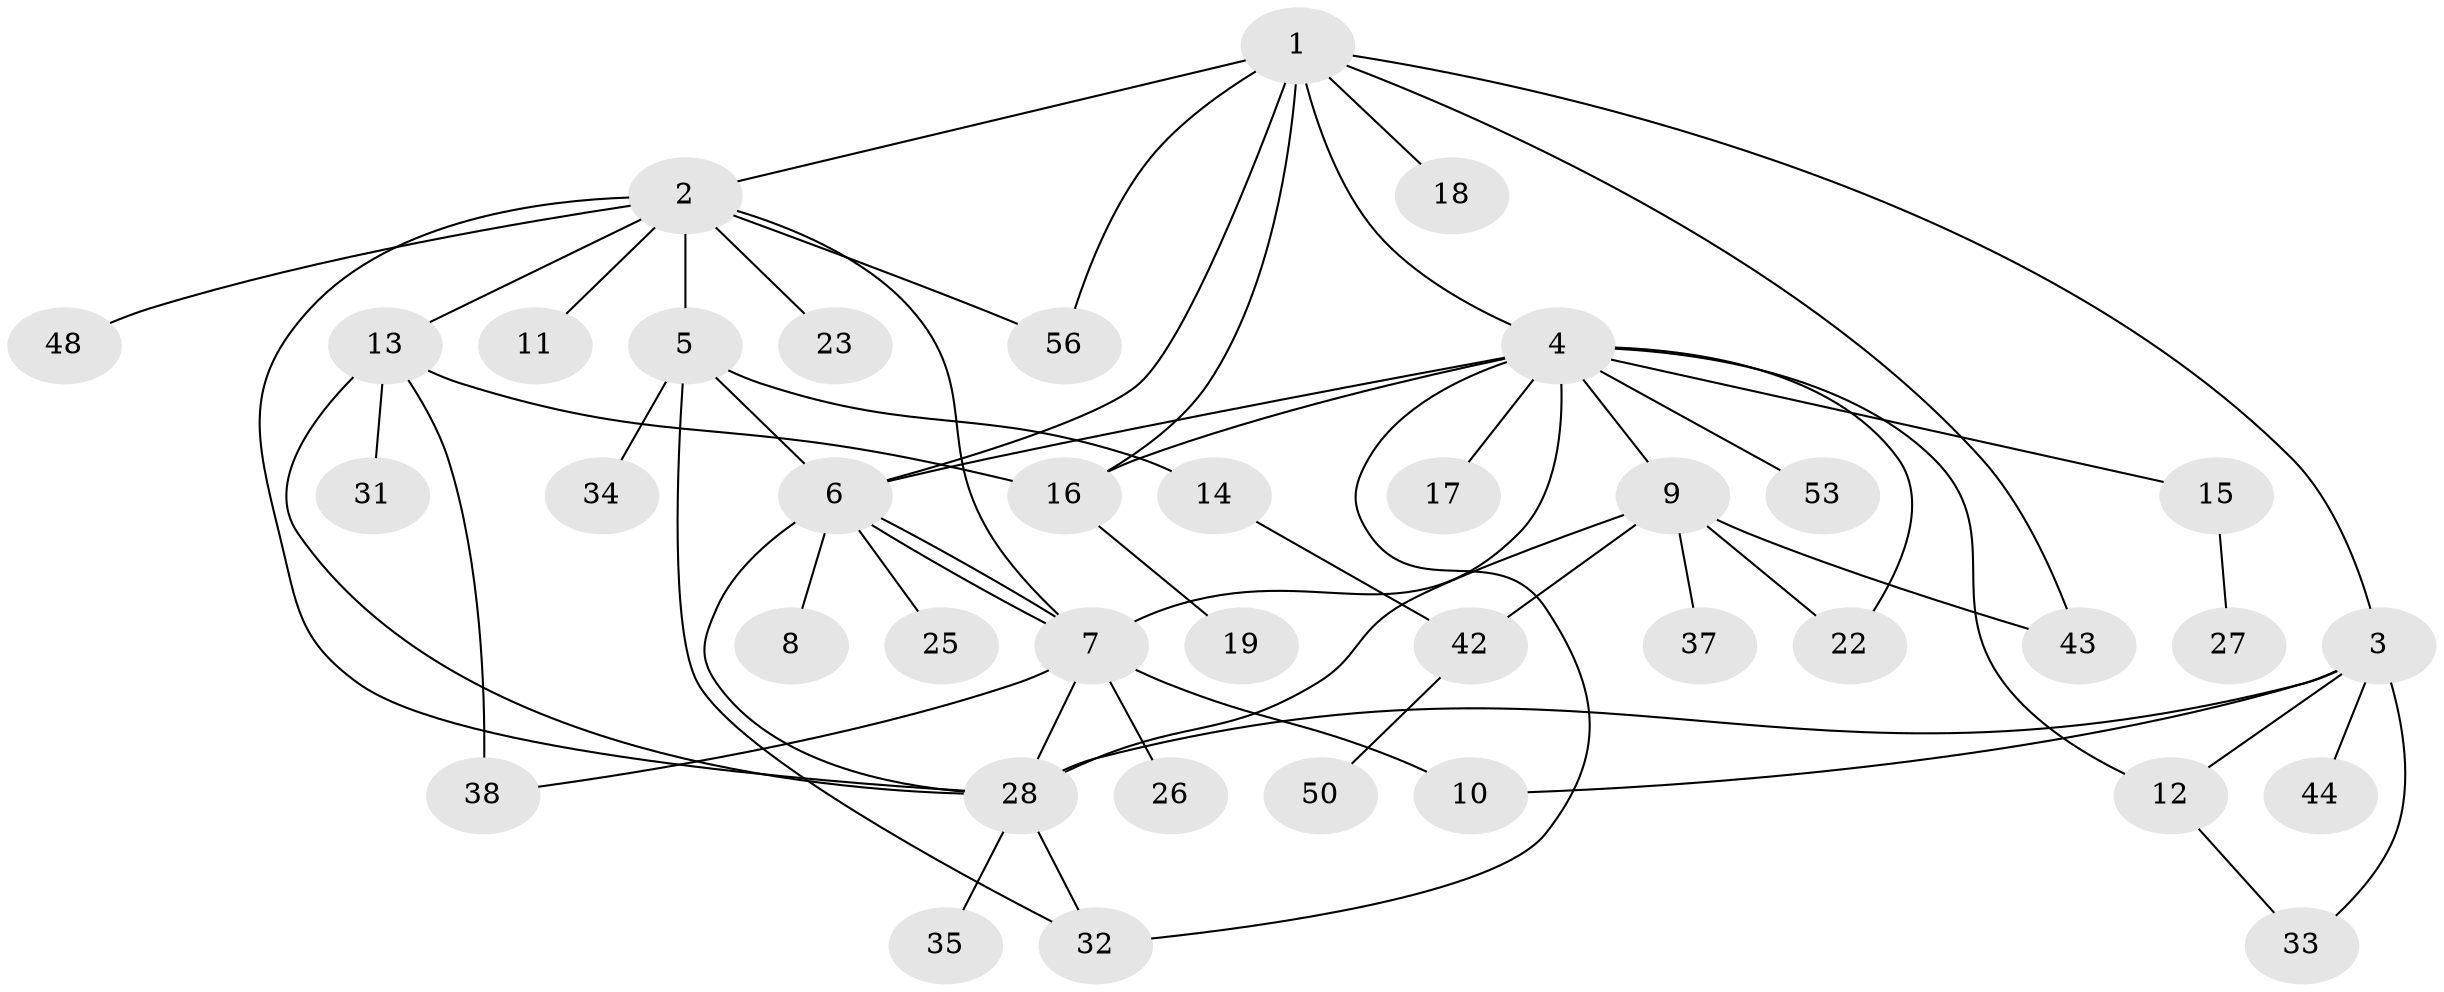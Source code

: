 // original degree distribution, {8: 0.017543859649122806, 9: 0.03508771929824561, 11: 0.017543859649122806, 6: 0.05263157894736842, 10: 0.03508771929824561, 1: 0.42105263157894735, 2: 0.22807017543859648, 3: 0.12280701754385964, 5: 0.017543859649122806, 4: 0.03508771929824561, 7: 0.017543859649122806}
// Generated by graph-tools (version 1.1) at 2025/18/03/04/25 18:18:28]
// undirected, 39 vertices, 60 edges
graph export_dot {
graph [start="1"]
  node [color=gray90,style=filled];
  1;
  2;
  3 [super="+54+49"];
  4;
  5 [super="+55"];
  6 [super="+20+41"];
  7;
  8;
  9;
  10;
  11;
  12 [super="+24+47"];
  13;
  14;
  15 [super="+21+30"];
  16 [super="+51+36"];
  17;
  18;
  19;
  22;
  23;
  25;
  26;
  27;
  28 [super="+29+40"];
  31;
  32;
  33;
  34;
  35;
  37;
  38;
  42 [super="+45"];
  43 [super="+46"];
  44;
  48;
  50;
  53;
  56;
  1 -- 2;
  1 -- 3;
  1 -- 4;
  1 -- 6;
  1 -- 18;
  1 -- 43;
  1 -- 56;
  1 -- 16;
  2 -- 5;
  2 -- 7;
  2 -- 11;
  2 -- 13;
  2 -- 23;
  2 -- 48;
  2 -- 56;
  2 -- 28;
  3 -- 10;
  3 -- 33;
  3 -- 44;
  3 -- 28 [weight=2];
  3 -- 12;
  4 -- 6;
  4 -- 7;
  4 -- 9;
  4 -- 12;
  4 -- 15;
  4 -- 16;
  4 -- 17;
  4 -- 22;
  4 -- 32;
  4 -- 53;
  5 -- 14;
  5 -- 32;
  5 -- 34;
  5 -- 6;
  6 -- 7;
  6 -- 7;
  6 -- 8;
  6 -- 25;
  6 -- 28 [weight=2];
  7 -- 10;
  7 -- 26;
  7 -- 28 [weight=3];
  7 -- 38;
  9 -- 22;
  9 -- 37;
  9 -- 42;
  9 -- 43;
  9 -- 28;
  12 -- 33;
  13 -- 31;
  13 -- 38;
  13 -- 16;
  13 -- 28;
  14 -- 42;
  15 -- 27;
  16 -- 19;
  28 -- 35;
  28 -- 32;
  42 -- 50;
}
